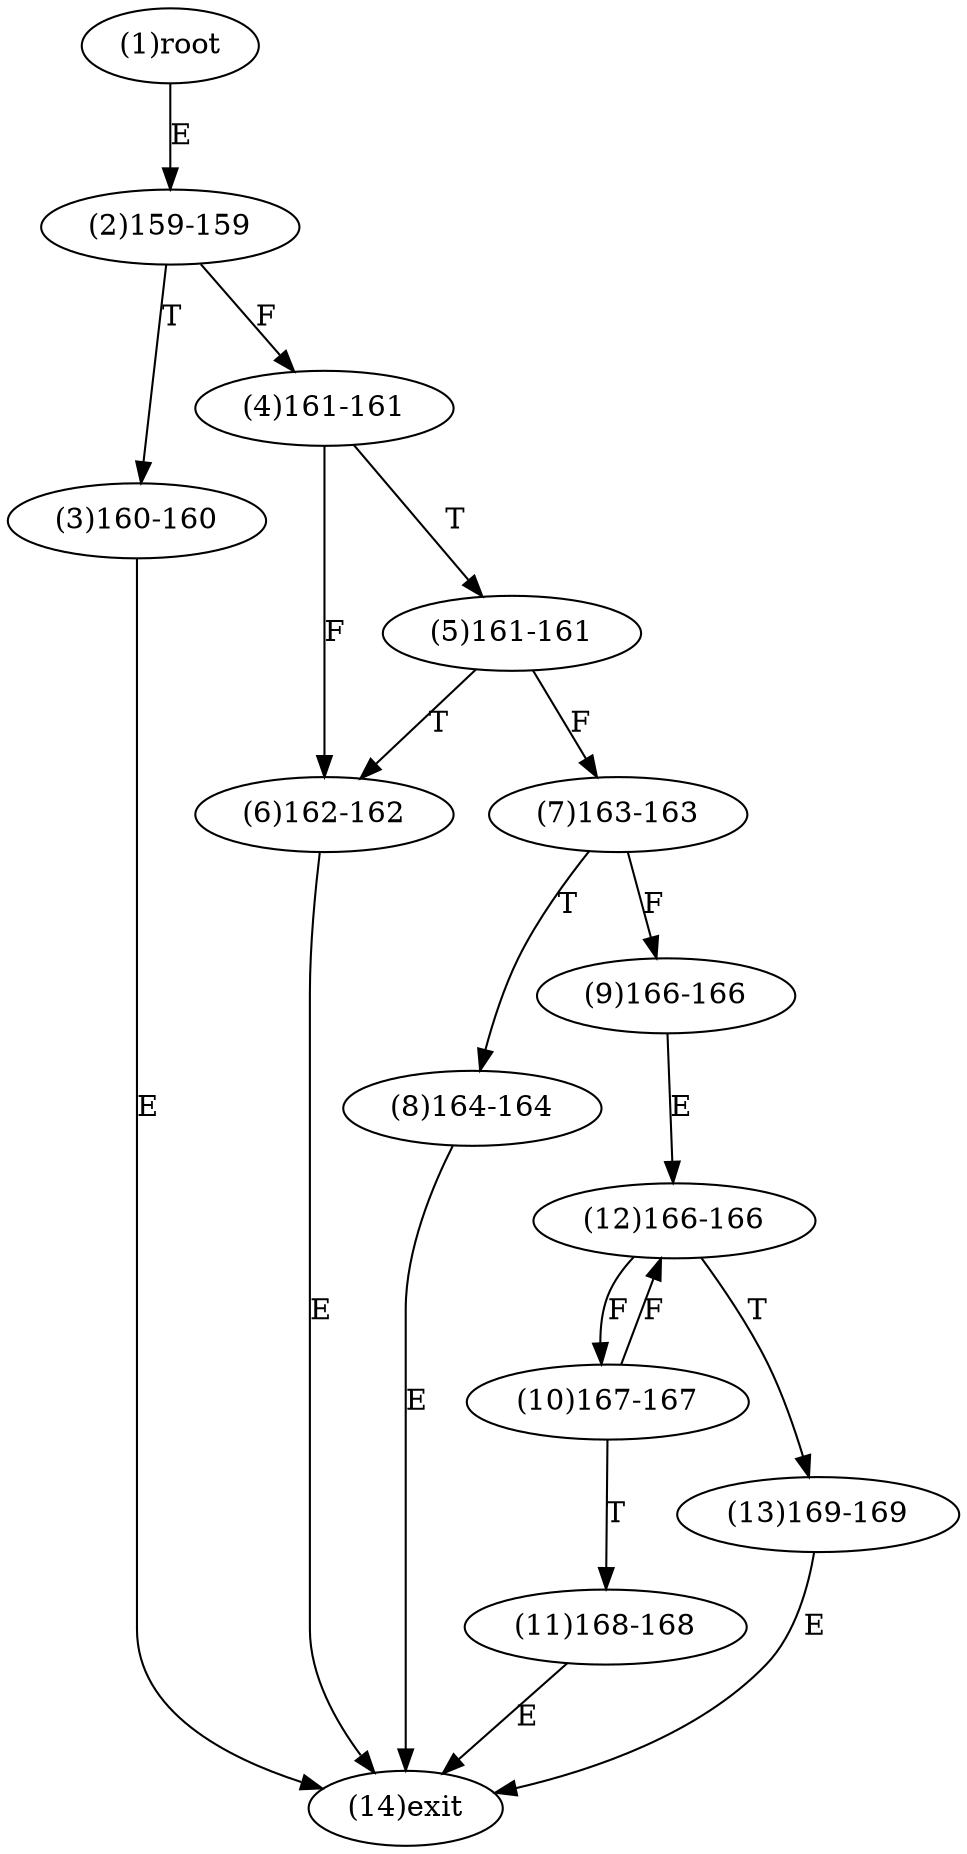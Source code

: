 digraph "" { 
1[ label="(1)root"];
2[ label="(2)159-159"];
3[ label="(3)160-160"];
4[ label="(4)161-161"];
5[ label="(5)161-161"];
6[ label="(6)162-162"];
7[ label="(7)163-163"];
8[ label="(8)164-164"];
9[ label="(9)166-166"];
10[ label="(10)167-167"];
11[ label="(11)168-168"];
12[ label="(12)166-166"];
13[ label="(13)169-169"];
14[ label="(14)exit"];
1->2[ label="E"];
2->4[ label="F"];
2->3[ label="T"];
3->14[ label="E"];
4->6[ label="F"];
4->5[ label="T"];
5->7[ label="F"];
5->6[ label="T"];
6->14[ label="E"];
7->9[ label="F"];
7->8[ label="T"];
8->14[ label="E"];
9->12[ label="E"];
10->12[ label="F"];
10->11[ label="T"];
11->14[ label="E"];
12->10[ label="F"];
12->13[ label="T"];
13->14[ label="E"];
}